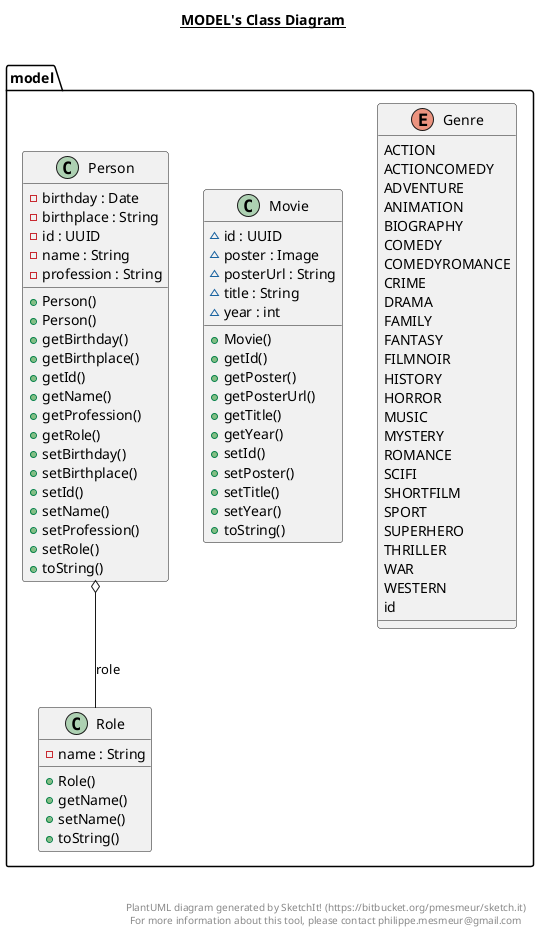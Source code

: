 @startuml

title __MODEL's Class Diagram__\n

  namespace model {
    enum Genre {
      ACTION
      ACTIONCOMEDY
      ADVENTURE
      ANIMATION
      BIOGRAPHY
      COMEDY
      COMEDYROMANCE
      CRIME
      DRAMA
      FAMILY
      FANTASY
      FILMNOIR
      HISTORY
      HORROR
      MUSIC
      MYSTERY
      ROMANCE
      SCIFI
      SHORTFILM
      SPORT
      SUPERHERO
      THRILLER
      WAR
      WESTERN
      id
    }
  }
  

  namespace model {
    class model.Movie {
        ~ id : UUID
        ~ poster : Image
        ~ posterUrl : String
        ~ title : String
        ~ year : int
        + Movie()
        + getId()
        + getPoster()
        + getPosterUrl()
        + getTitle()
        + getYear()
        + setId()
        + setPoster()
        + setTitle()
        + setYear()
        + toString()
    }
  }
  

  namespace model {
    class model.Person {
        - birthday : Date
        - birthplace : String
        - id : UUID
        - name : String
        - profession : String
        + Person()
        + Person()
        + getBirthday()
        + getBirthplace()
        + getId()
        + getName()
        + getProfession()
        + getRole()
        + setBirthday()
        + setBirthplace()
        + setId()
        + setName()
        + setProfession()
        + setRole()
        + toString()
    }
  }
  

  namespace model {
    class model.Role {
        - name : String
        + Role()
        + getName()
        + setName()
        + toString()
    }
  }
  

  model.Person o-- model.Role : role


right footer


PlantUML diagram generated by SketchIt! (https://bitbucket.org/pmesmeur/sketch.it)
For more information about this tool, please contact philippe.mesmeur@gmail.com
endfooter

@enduml
